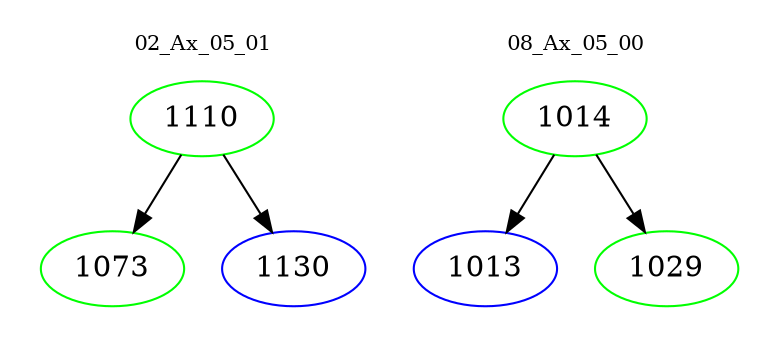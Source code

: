 digraph{
subgraph cluster_0 {
color = white
label = "02_Ax_05_01";
fontsize=10;
T0_1110 [label="1110", color="green"]
T0_1110 -> T0_1073 [color="black"]
T0_1073 [label="1073", color="green"]
T0_1110 -> T0_1130 [color="black"]
T0_1130 [label="1130", color="blue"]
}
subgraph cluster_1 {
color = white
label = "08_Ax_05_00";
fontsize=10;
T1_1014 [label="1014", color="green"]
T1_1014 -> T1_1013 [color="black"]
T1_1013 [label="1013", color="blue"]
T1_1014 -> T1_1029 [color="black"]
T1_1029 [label="1029", color="green"]
}
}
